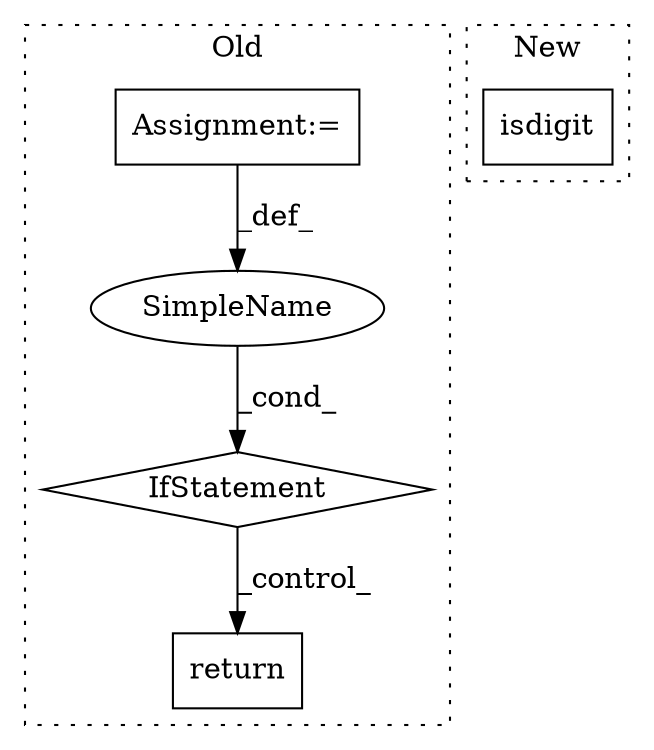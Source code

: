 digraph G {
subgraph cluster0 {
1 [label="return" a="41" s="301" l="7" shape="box"];
3 [label="IfStatement" a="25" s="231,257" l="4,2" shape="diamond"];
4 [label="SimpleName" a="42" s="" l="" shape="ellipse"];
5 [label="Assignment:=" a="7" s="159,221" l="53,2" shape="box"];
label = "Old";
style="dotted";
}
subgraph cluster1 {
2 [label="isdigit" a="32" s="178,187" l="8,1" shape="box"];
label = "New";
style="dotted";
}
3 -> 1 [label="_control_"];
4 -> 3 [label="_cond_"];
5 -> 4 [label="_def_"];
}
